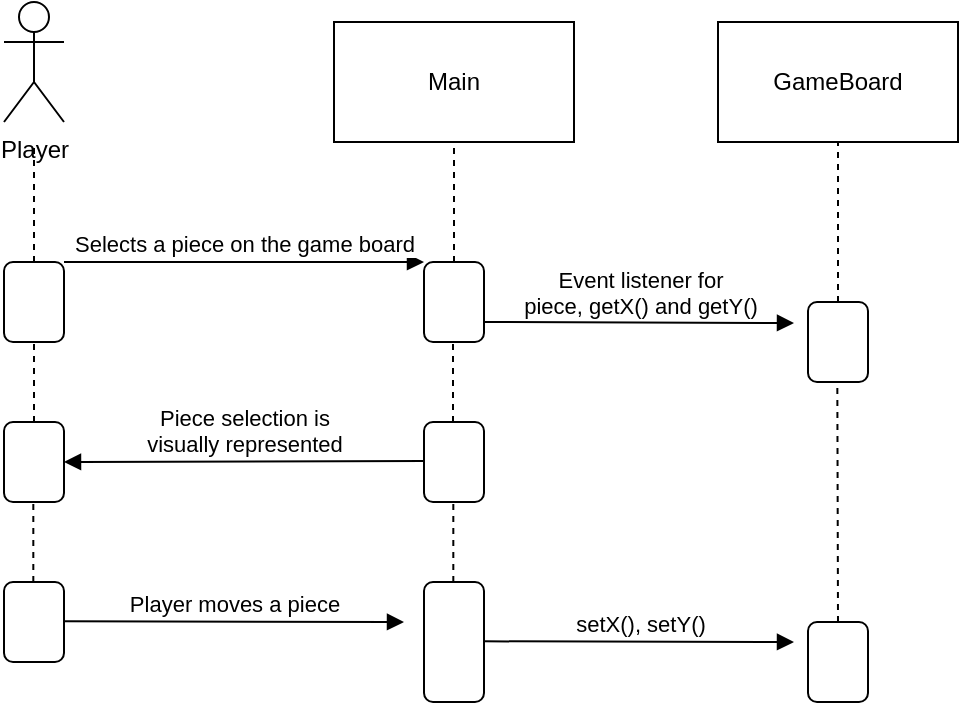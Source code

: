<mxfile version="21.0.8" type="device"><diagram name="Page-1" id="g_z1YX8WU7N2P-qjqpX8"><mxGraphModel dx="880" dy="391" grid="1" gridSize="10" guides="1" tooltips="1" connect="1" arrows="1" fold="1" page="1" pageScale="1" pageWidth="827" pageHeight="1169" math="0" shadow="0"><root><mxCell id="0"/><mxCell id="1" parent="0"/><mxCell id="uN5YURebSjbcg9Rc2llZ-1" value="Main" style="rounded=0;whiteSpace=wrap;html=1;" parent="1" vertex="1"><mxGeometry x="335" y="100" width="120" height="60" as="geometry"/></mxCell><mxCell id="uN5YURebSjbcg9Rc2llZ-2" value="GameBoard" style="rounded=0;whiteSpace=wrap;html=1;" parent="1" vertex="1"><mxGeometry x="527" y="100" width="120" height="60" as="geometry"/></mxCell><mxCell id="uN5YURebSjbcg9Rc2llZ-3" value="" style="rounded=1;whiteSpace=wrap;html=1;" parent="1" vertex="1"><mxGeometry x="170" y="220" width="30" height="40" as="geometry"/></mxCell><mxCell id="uN5YURebSjbcg9Rc2llZ-4" value="" style="endArrow=none;dashed=1;html=1;rounded=0;exitX=0.5;exitY=0;exitDx=0;exitDy=0;" parent="1" source="uN5YURebSjbcg9Rc2llZ-3" edge="1"><mxGeometry width="50" height="50" relative="1" as="geometry"><mxPoint x="135" y="210" as="sourcePoint"/><mxPoint x="185" y="160" as="targetPoint"/></mxGeometry></mxCell><mxCell id="uN5YURebSjbcg9Rc2llZ-5" value="Selects a piece on the game board" style="html=1;verticalAlign=bottom;endArrow=block;edgeStyle=elbowEdgeStyle;elbow=vertical;curved=0;rounded=0;entryX=0;entryY=0;entryDx=0;entryDy=0;" parent="1" target="uN5YURebSjbcg9Rc2llZ-7" edge="1"><mxGeometry width="80" relative="1" as="geometry"><mxPoint x="200" y="220" as="sourcePoint"/><mxPoint x="385" y="220" as="targetPoint"/></mxGeometry></mxCell><mxCell id="uN5YURebSjbcg9Rc2llZ-6" value="Player" style="shape=umlActor;verticalLabelPosition=bottom;verticalAlign=top;html=1;" parent="1" vertex="1"><mxGeometry x="170" y="90" width="30" height="60" as="geometry"/></mxCell><mxCell id="uN5YURebSjbcg9Rc2llZ-7" value="" style="rounded=1;whiteSpace=wrap;html=1;" parent="1" vertex="1"><mxGeometry x="380" y="220" width="30" height="40" as="geometry"/></mxCell><mxCell id="uN5YURebSjbcg9Rc2llZ-8" value="" style="endArrow=none;dashed=1;html=1;rounded=0;exitX=0.5;exitY=0;exitDx=0;exitDy=0;" parent="1" source="uN5YURebSjbcg9Rc2llZ-7" edge="1"><mxGeometry width="50" height="50" relative="1" as="geometry"><mxPoint x="345" y="210" as="sourcePoint"/><mxPoint x="395" y="160" as="targetPoint"/></mxGeometry></mxCell><mxCell id="uN5YURebSjbcg9Rc2llZ-9" value="" style="rounded=1;whiteSpace=wrap;html=1;" parent="1" vertex="1"><mxGeometry x="572" y="240" width="30" height="40" as="geometry"/></mxCell><mxCell id="uN5YURebSjbcg9Rc2llZ-10" value="" style="endArrow=none;dashed=1;html=1;rounded=0;exitX=0.5;exitY=0;exitDx=0;exitDy=0;" parent="1" source="uN5YURebSjbcg9Rc2llZ-9" edge="1"><mxGeometry width="50" height="50" relative="1" as="geometry"><mxPoint x="537" y="210" as="sourcePoint"/><mxPoint x="587" y="160" as="targetPoint"/></mxGeometry></mxCell><mxCell id="uN5YURebSjbcg9Rc2llZ-11" value="&lt;div&gt;Event listener for &lt;br&gt;&lt;/div&gt;&lt;div&gt;piece, getX() and getY()&lt;/div&gt;" style="html=1;verticalAlign=bottom;endArrow=block;edgeStyle=elbowEdgeStyle;elbow=vertical;curved=0;rounded=0;" parent="1" edge="1"><mxGeometry width="80" relative="1" as="geometry"><mxPoint x="410" y="250" as="sourcePoint"/><mxPoint x="565" y="250.5" as="targetPoint"/></mxGeometry></mxCell><mxCell id="uN5YURebSjbcg9Rc2llZ-12" value="" style="endArrow=none;dashed=1;html=1;rounded=0;" parent="1" edge="1"><mxGeometry width="50" height="50" relative="1" as="geometry"><mxPoint x="185" y="300" as="sourcePoint"/><mxPoint x="185" y="260" as="targetPoint"/></mxGeometry></mxCell><mxCell id="uN5YURebSjbcg9Rc2llZ-14" value="" style="endArrow=none;dashed=1;html=1;rounded=0;exitX=0.5;exitY=0;exitDx=0;exitDy=0;" parent="1" edge="1"><mxGeometry width="50" height="50" relative="1" as="geometry"><mxPoint x="394.5" y="300" as="sourcePoint"/><mxPoint x="394.5" y="260" as="targetPoint"/></mxGeometry></mxCell><mxCell id="uN5YURebSjbcg9Rc2llZ-29" value="" style="rounded=1;whiteSpace=wrap;html=1;" parent="1" vertex="1"><mxGeometry x="380" y="300" width="30" height="40" as="geometry"/></mxCell><mxCell id="uN5YURebSjbcg9Rc2llZ-30" value="&lt;div&gt;Piece selection is &lt;br&gt;&lt;/div&gt;&lt;div&gt;visually represented&lt;/div&gt;" style="html=1;verticalAlign=bottom;endArrow=block;edgeStyle=elbowEdgeStyle;elbow=vertical;curved=0;rounded=0;exitX=0;exitY=1;exitDx=0;exitDy=0;entryX=1;entryY=0.5;entryDx=0;entryDy=0;" parent="1" target="uN5YURebSjbcg9Rc2llZ-31" edge="1"><mxGeometry width="80" relative="1" as="geometry"><mxPoint x="380" y="319.5" as="sourcePoint"/><mxPoint x="220" y="321" as="targetPoint"/></mxGeometry></mxCell><mxCell id="uN5YURebSjbcg9Rc2llZ-31" value="" style="rounded=1;whiteSpace=wrap;html=1;" parent="1" vertex="1"><mxGeometry x="170" y="300" width="30" height="40" as="geometry"/></mxCell><mxCell id="uN5YURebSjbcg9Rc2llZ-32" value="" style="endArrow=none;dashed=1;html=1;rounded=0;" parent="1" edge="1"><mxGeometry width="50" height="50" relative="1" as="geometry"><mxPoint x="184.66" y="380" as="sourcePoint"/><mxPoint x="184.66" y="340" as="targetPoint"/></mxGeometry></mxCell><mxCell id="uN5YURebSjbcg9Rc2llZ-33" value="" style="rounded=1;whiteSpace=wrap;html=1;" parent="1" vertex="1"><mxGeometry x="170" y="380" width="30" height="40" as="geometry"/></mxCell><mxCell id="uN5YURebSjbcg9Rc2llZ-34" value="Player moves a piece" style="html=1;verticalAlign=bottom;endArrow=block;edgeStyle=elbowEdgeStyle;elbow=vertical;curved=0;rounded=0;exitX=0;exitY=1;exitDx=0;exitDy=0;" parent="1" edge="1"><mxGeometry width="80" relative="1" as="geometry"><mxPoint x="200" y="399.66" as="sourcePoint"/><mxPoint x="370" y="400" as="targetPoint"/></mxGeometry></mxCell><mxCell id="uN5YURebSjbcg9Rc2llZ-35" value="" style="rounded=1;whiteSpace=wrap;html=1;" parent="1" vertex="1"><mxGeometry x="380" y="380" width="30" height="60" as="geometry"/></mxCell><mxCell id="uN5YURebSjbcg9Rc2llZ-36" value="" style="rounded=1;whiteSpace=wrap;html=1;" parent="1" vertex="1"><mxGeometry x="572" y="400" width="30" height="40" as="geometry"/></mxCell><mxCell id="uN5YURebSjbcg9Rc2llZ-37" value="" style="endArrow=none;dashed=1;html=1;rounded=0;" parent="1" edge="1"><mxGeometry width="50" height="50" relative="1" as="geometry"><mxPoint x="394.66" y="380" as="sourcePoint"/><mxPoint x="394.66" y="340" as="targetPoint"/></mxGeometry></mxCell><mxCell id="uN5YURebSjbcg9Rc2llZ-38" value="" style="endArrow=none;dashed=1;html=1;rounded=0;exitX=0.5;exitY=0;exitDx=0;exitDy=0;" parent="1" source="uN5YURebSjbcg9Rc2llZ-36" edge="1"><mxGeometry width="50" height="50" relative="1" as="geometry"><mxPoint x="586.66" y="320" as="sourcePoint"/><mxPoint x="586.66" y="280" as="targetPoint"/></mxGeometry></mxCell><mxCell id="uN5YURebSjbcg9Rc2llZ-39" value="setX(), setY()" style="html=1;verticalAlign=bottom;endArrow=block;edgeStyle=elbowEdgeStyle;elbow=vertical;curved=0;rounded=0;" parent="1" edge="1"><mxGeometry width="80" relative="1" as="geometry"><mxPoint x="410" y="409.66" as="sourcePoint"/><mxPoint x="565" y="410.16" as="targetPoint"/></mxGeometry></mxCell></root></mxGraphModel></diagram></mxfile>